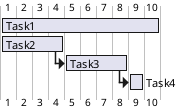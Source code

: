 @startgantt
hide resources name
' either "name" or "names"
hide resources footbox
[Task1] on {Alice} lasts 10 days
[Task2] on {Bob:50%} lasts 2 days
then [Task3] on {Alice:25%} lasts 1 day
then [Task4] on {Alice:25%} {Bob} lasts 1 day
@endgantt